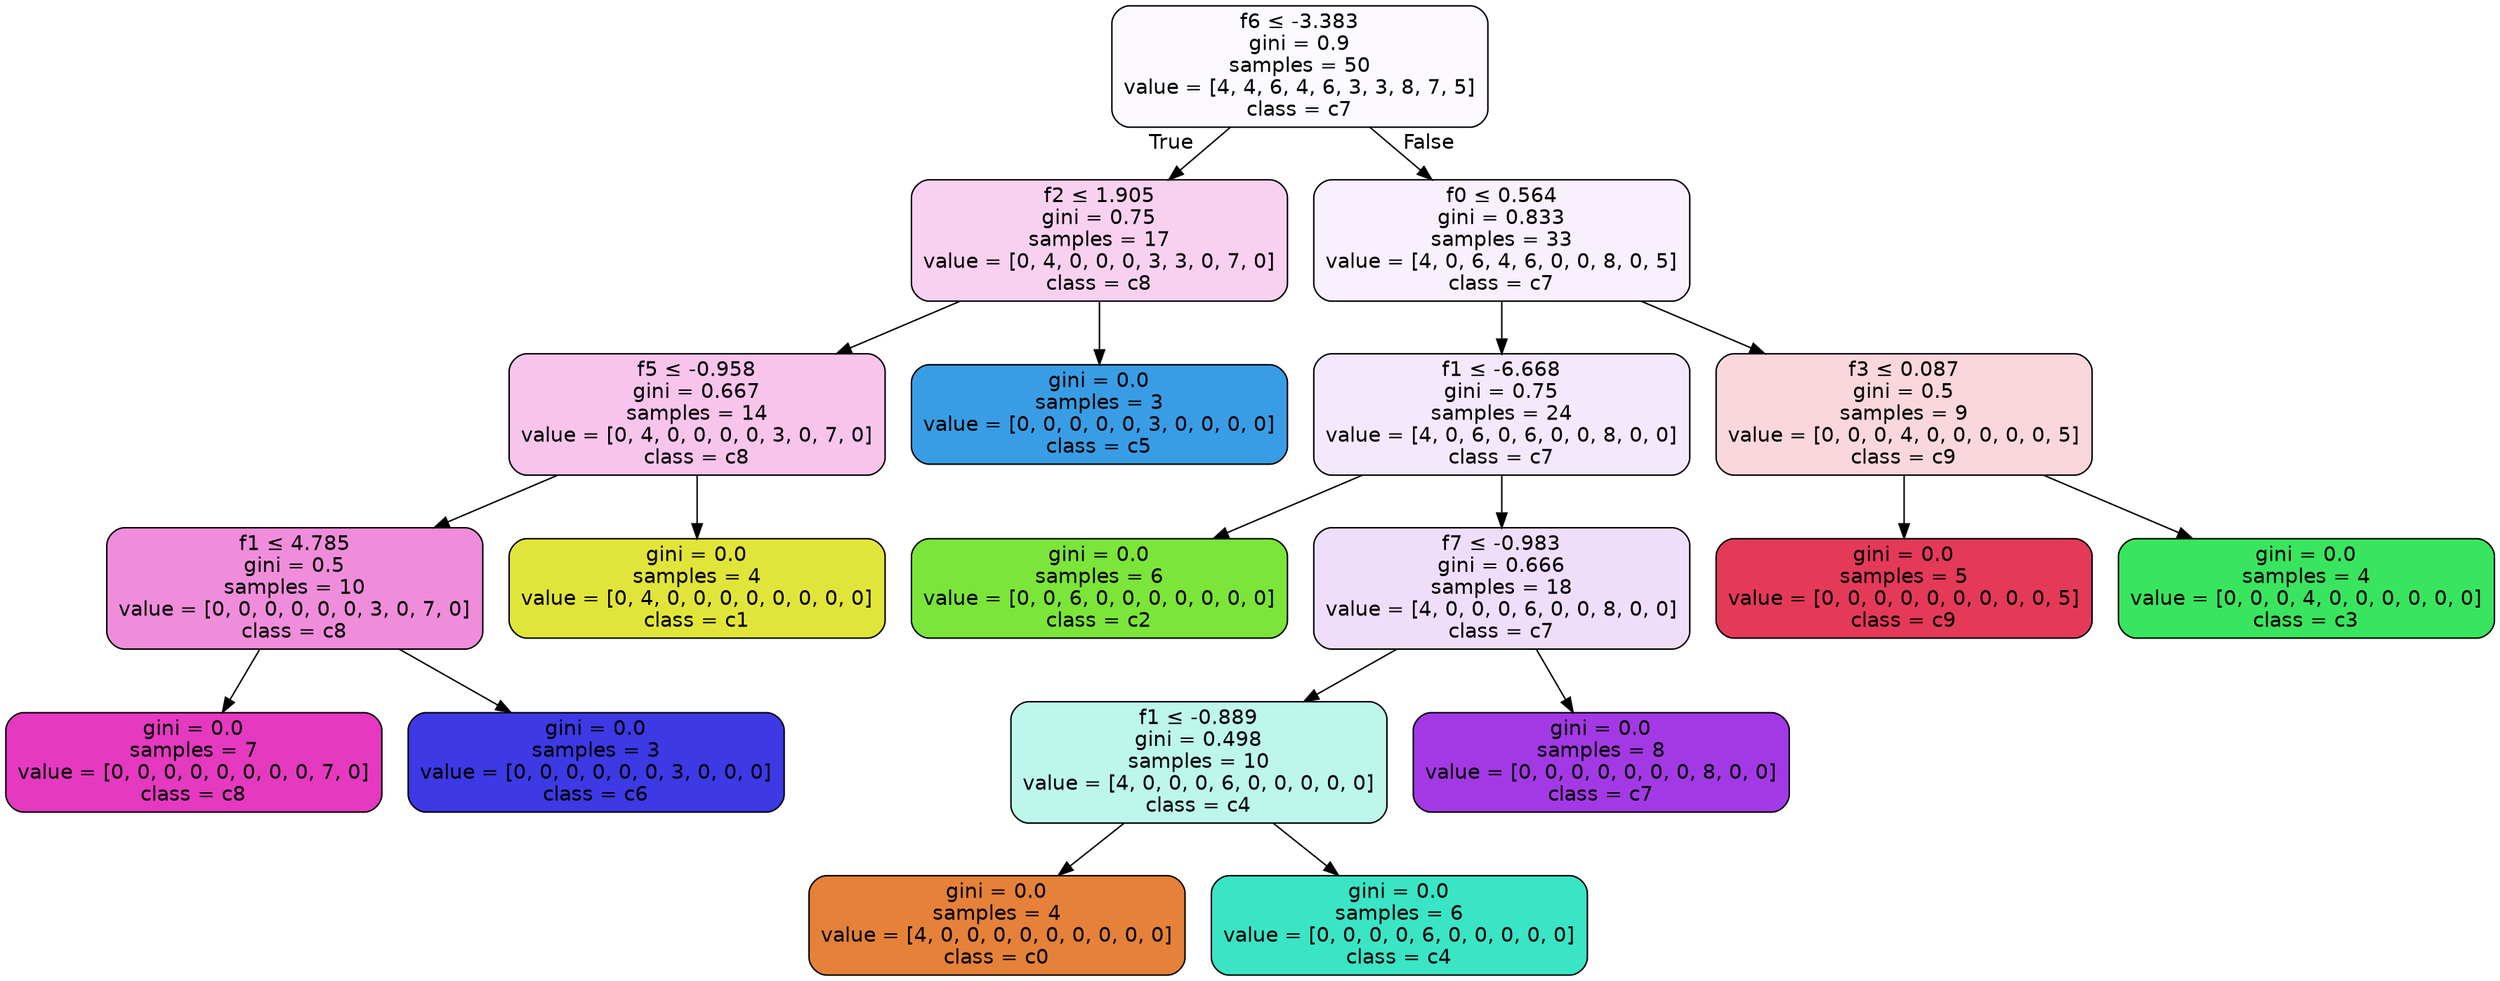 digraph Tree {
node [shape=box, style="filled, rounded", color="black", fontname=helvetica] ;
edge [fontname=helvetica] ;
0 [label=<f6 &le; -3.383<br/>gini = 0.9<br/>samples = 50<br/>value = [4, 4, 6, 4, 6, 3, 3, 8, 7, 5]<br/>class = c7>, fillcolor="#a339e506"] ;
1 [label=<f2 &le; 1.905<br/>gini = 0.75<br/>samples = 17<br/>value = [0, 4, 0, 0, 0, 3, 3, 0, 7, 0]<br/>class = c8>, fillcolor="#e539c03b"] ;
0 -> 1 [labeldistance=2.5, labelangle=45, headlabel="True"] ;
2 [label=<f5 &le; -0.958<br/>gini = 0.667<br/>samples = 14<br/>value = [0, 4, 0, 0, 0, 0, 3, 0, 7, 0]<br/>class = c8>, fillcolor="#e539c04c"] ;
1 -> 2 ;
3 [label=<f1 &le; 4.785<br/>gini = 0.5<br/>samples = 10<br/>value = [0, 0, 0, 0, 0, 0, 3, 0, 7, 0]<br/>class = c8>, fillcolor="#e539c092"] ;
2 -> 3 ;
4 [label=<gini = 0.0<br/>samples = 7<br/>value = [0, 0, 0, 0, 0, 0, 0, 0, 7, 0]<br/>class = c8>, fillcolor="#e539c0ff"] ;
3 -> 4 ;
5 [label=<gini = 0.0<br/>samples = 3<br/>value = [0, 0, 0, 0, 0, 0, 3, 0, 0, 0]<br/>class = c6>, fillcolor="#3c39e5ff"] ;
3 -> 5 ;
6 [label=<gini = 0.0<br/>samples = 4<br/>value = [0, 4, 0, 0, 0, 0, 0, 0, 0, 0]<br/>class = c1>, fillcolor="#e2e539ff"] ;
2 -> 6 ;
7 [label=<gini = 0.0<br/>samples = 3<br/>value = [0, 0, 0, 0, 0, 3, 0, 0, 0, 0]<br/>class = c5>, fillcolor="#399de5ff"] ;
1 -> 7 ;
8 [label=<f0 &le; 0.564<br/>gini = 0.833<br/>samples = 33<br/>value = [4, 0, 6, 4, 6, 0, 0, 8, 0, 5]<br/>class = c7>, fillcolor="#a339e513"] ;
0 -> 8 [labeldistance=2.5, labelangle=-45, headlabel="False"] ;
9 [label=<f1 &le; -6.668<br/>gini = 0.75<br/>samples = 24<br/>value = [4, 0, 6, 0, 6, 0, 0, 8, 0, 0]<br/>class = c7>, fillcolor="#a339e51c"] ;
8 -> 9 ;
10 [label=<gini = 0.0<br/>samples = 6<br/>value = [0, 0, 6, 0, 0, 0, 0, 0, 0, 0]<br/>class = c2>, fillcolor="#7be539ff"] ;
9 -> 10 ;
11 [label=<f7 &le; -0.983<br/>gini = 0.666<br/>samples = 18<br/>value = [4, 0, 0, 0, 6, 0, 0, 8, 0, 0]<br/>class = c7>, fillcolor="#a339e52a"] ;
9 -> 11 ;
12 [label=<f1 &le; -0.889<br/>gini = 0.498<br/>samples = 10<br/>value = [4, 0, 0, 0, 6, 0, 0, 0, 0, 0]<br/>class = c4>, fillcolor="#39e5c555"] ;
11 -> 12 ;
13 [label=<gini = 0.0<br/>samples = 4<br/>value = [4, 0, 0, 0, 0, 0, 0, 0, 0, 0]<br/>class = c0>, fillcolor="#e58139ff"] ;
12 -> 13 ;
14 [label=<gini = 0.0<br/>samples = 6<br/>value = [0, 0, 0, 0, 6, 0, 0, 0, 0, 0]<br/>class = c4>, fillcolor="#39e5c5ff"] ;
12 -> 14 ;
15 [label=<gini = 0.0<br/>samples = 8<br/>value = [0, 0, 0, 0, 0, 0, 0, 8, 0, 0]<br/>class = c7>, fillcolor="#a339e5ff"] ;
11 -> 15 ;
16 [label=<f3 &le; 0.087<br/>gini = 0.5<br/>samples = 9<br/>value = [0, 0, 0, 4, 0, 0, 0, 0, 0, 5]<br/>class = c9>, fillcolor="#e5395833"] ;
8 -> 16 ;
17 [label=<gini = 0.0<br/>samples = 5<br/>value = [0, 0, 0, 0, 0, 0, 0, 0, 0, 5]<br/>class = c9>, fillcolor="#e53958ff"] ;
16 -> 17 ;
18 [label=<gini = 0.0<br/>samples = 4<br/>value = [0, 0, 0, 4, 0, 0, 0, 0, 0, 0]<br/>class = c3>, fillcolor="#39e55eff"] ;
16 -> 18 ;
}
